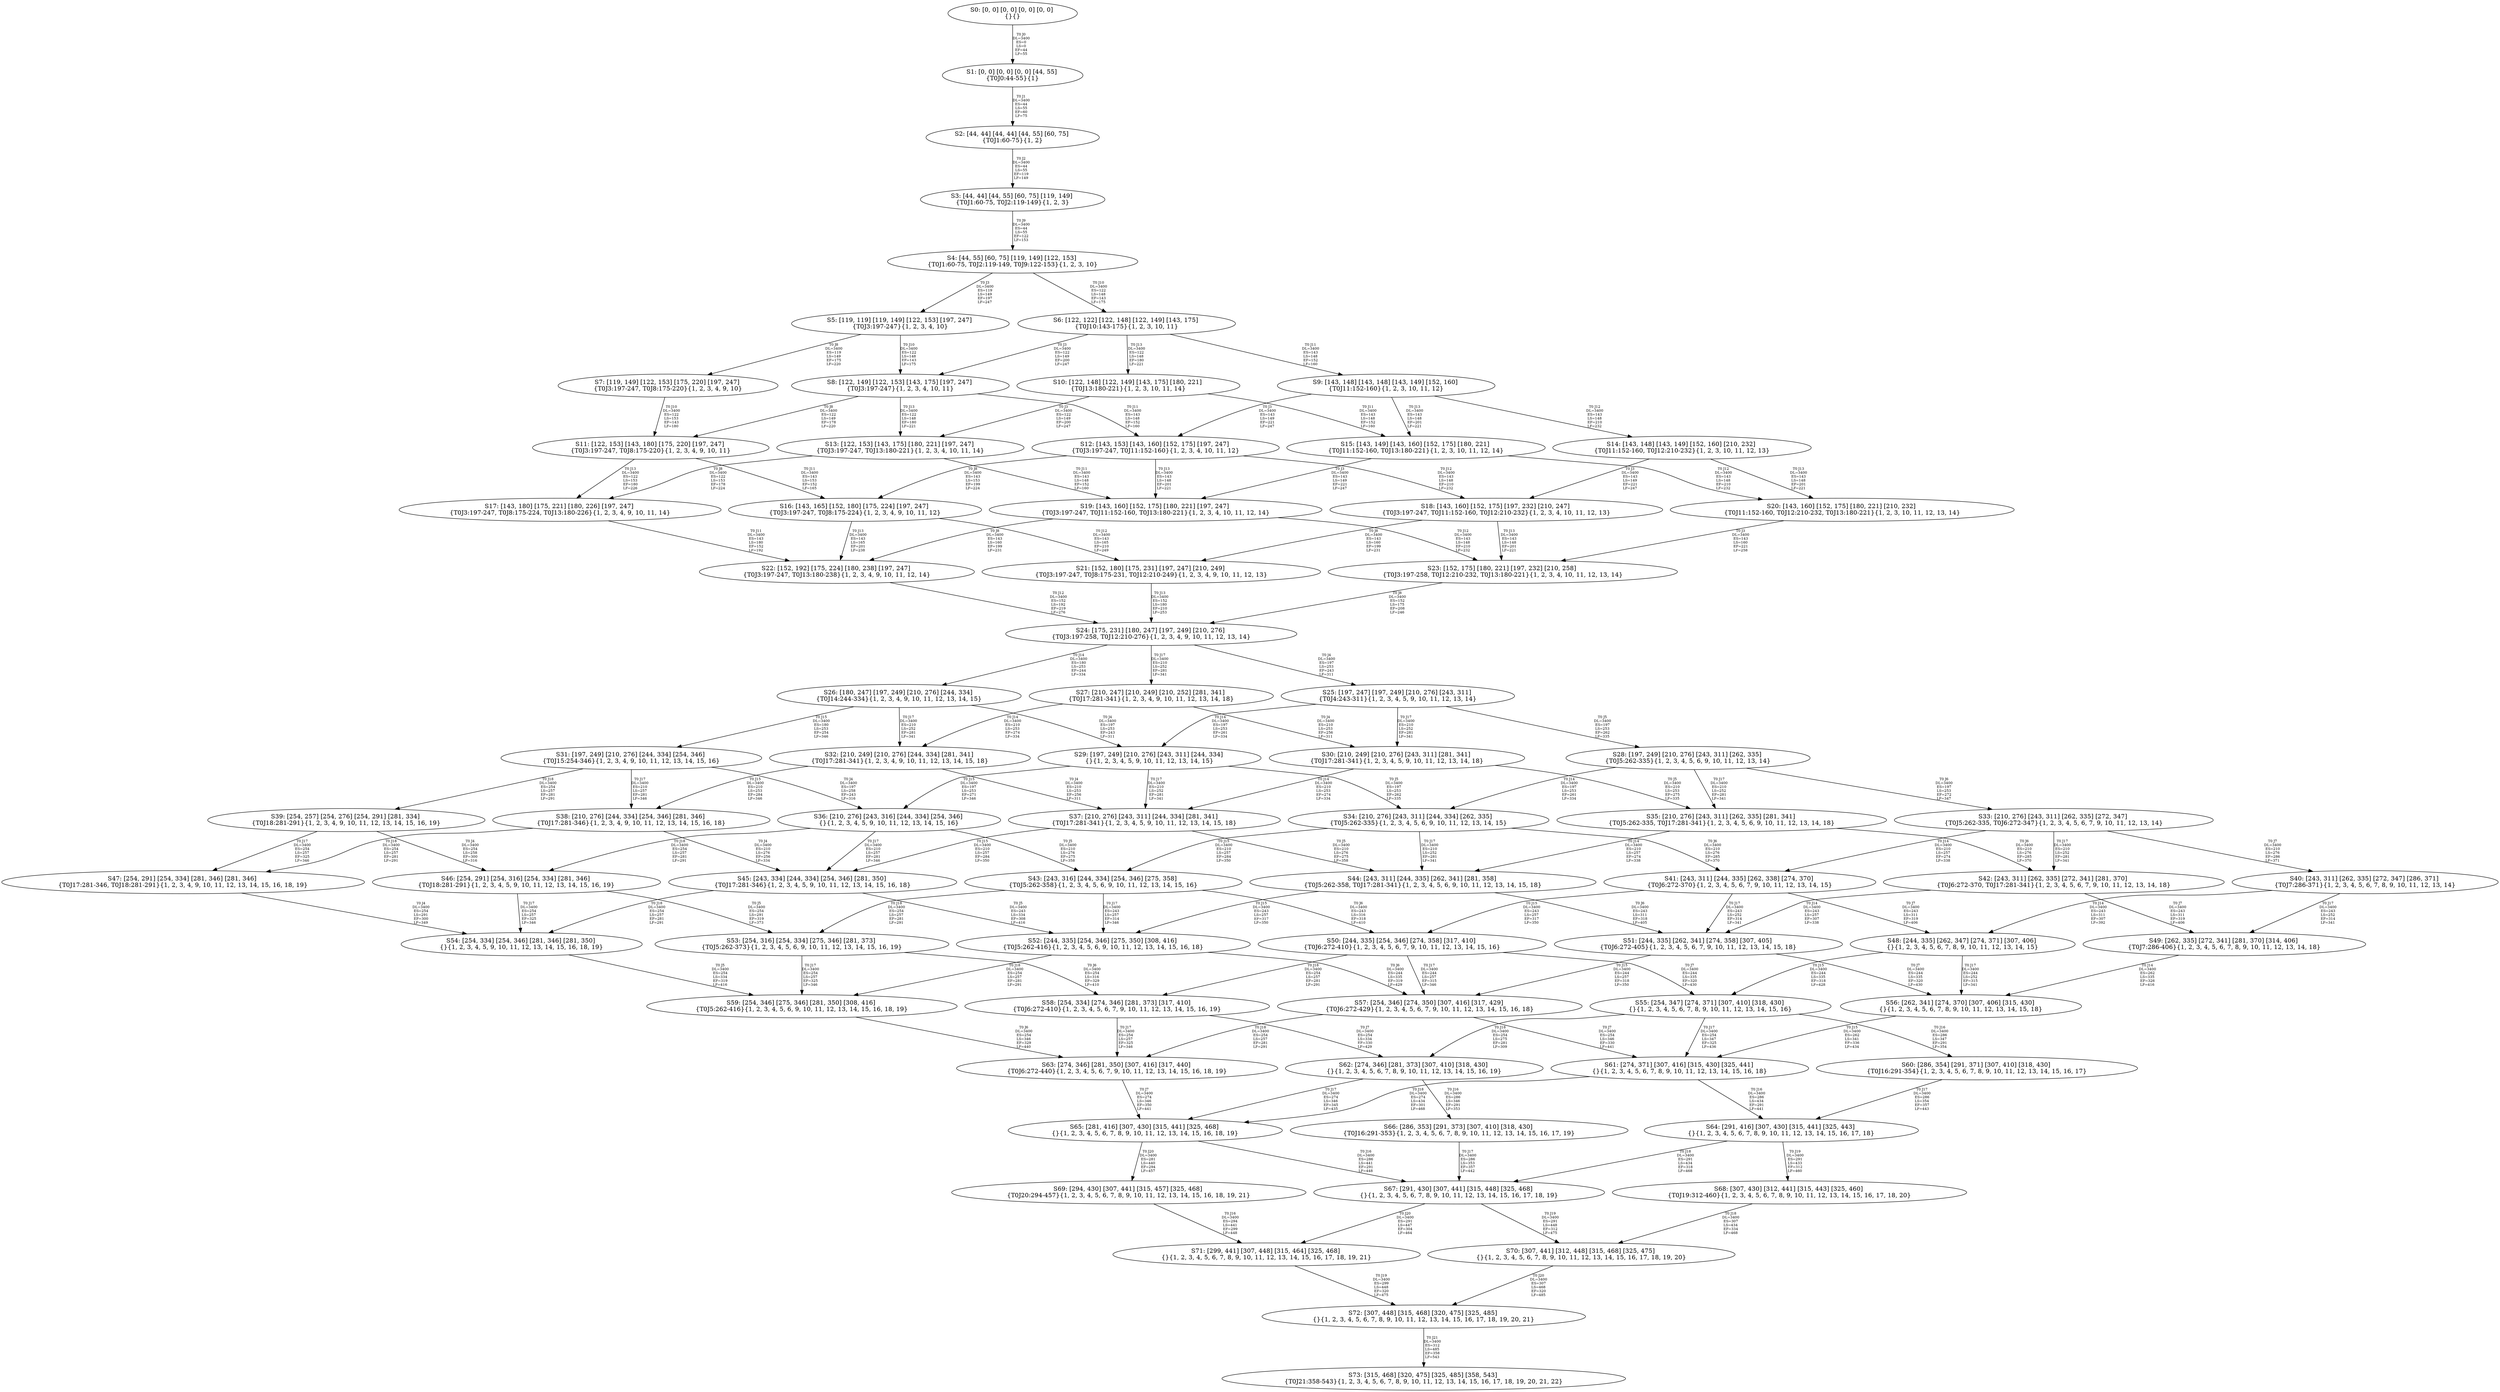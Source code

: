 digraph {
	S0[label="S0: [0, 0] [0, 0] [0, 0] [0, 0] \n{}{}"];
	S1[label="S1: [0, 0] [0, 0] [0, 0] [44, 55] \n{T0J0:44-55}{1}"];
	S2[label="S2: [44, 44] [44, 44] [44, 55] [60, 75] \n{T0J1:60-75}{1, 2}"];
	S3[label="S3: [44, 44] [44, 55] [60, 75] [119, 149] \n{T0J1:60-75, T0J2:119-149}{1, 2, 3}"];
	S4[label="S4: [44, 55] [60, 75] [119, 149] [122, 153] \n{T0J1:60-75, T0J2:119-149, T0J9:122-153}{1, 2, 3, 10}"];
	S5[label="S5: [119, 119] [119, 149] [122, 153] [197, 247] \n{T0J3:197-247}{1, 2, 3, 4, 10}"];
	S6[label="S6: [122, 122] [122, 148] [122, 149] [143, 175] \n{T0J10:143-175}{1, 2, 3, 10, 11}"];
	S7[label="S7: [119, 149] [122, 153] [175, 220] [197, 247] \n{T0J3:197-247, T0J8:175-220}{1, 2, 3, 4, 9, 10}"];
	S8[label="S8: [122, 149] [122, 153] [143, 175] [197, 247] \n{T0J3:197-247}{1, 2, 3, 4, 10, 11}"];
	S9[label="S9: [143, 148] [143, 148] [143, 149] [152, 160] \n{T0J11:152-160}{1, 2, 3, 10, 11, 12}"];
	S10[label="S10: [122, 148] [122, 149] [143, 175] [180, 221] \n{T0J13:180-221}{1, 2, 3, 10, 11, 14}"];
	S11[label="S11: [122, 153] [143, 180] [175, 220] [197, 247] \n{T0J3:197-247, T0J8:175-220}{1, 2, 3, 4, 9, 10, 11}"];
	S12[label="S12: [143, 153] [143, 160] [152, 175] [197, 247] \n{T0J3:197-247, T0J11:152-160}{1, 2, 3, 4, 10, 11, 12}"];
	S13[label="S13: [122, 153] [143, 175] [180, 221] [197, 247] \n{T0J3:197-247, T0J13:180-221}{1, 2, 3, 4, 10, 11, 14}"];
	S14[label="S14: [143, 148] [143, 149] [152, 160] [210, 232] \n{T0J11:152-160, T0J12:210-232}{1, 2, 3, 10, 11, 12, 13}"];
	S15[label="S15: [143, 149] [143, 160] [152, 175] [180, 221] \n{T0J11:152-160, T0J13:180-221}{1, 2, 3, 10, 11, 12, 14}"];
	S16[label="S16: [143, 165] [152, 180] [175, 224] [197, 247] \n{T0J3:197-247, T0J8:175-224}{1, 2, 3, 4, 9, 10, 11, 12}"];
	S17[label="S17: [143, 180] [175, 221] [180, 226] [197, 247] \n{T0J3:197-247, T0J8:175-224, T0J13:180-226}{1, 2, 3, 4, 9, 10, 11, 14}"];
	S18[label="S18: [143, 160] [152, 175] [197, 232] [210, 247] \n{T0J3:197-247, T0J11:152-160, T0J12:210-232}{1, 2, 3, 4, 10, 11, 12, 13}"];
	S19[label="S19: [143, 160] [152, 175] [180, 221] [197, 247] \n{T0J3:197-247, T0J11:152-160, T0J13:180-221}{1, 2, 3, 4, 10, 11, 12, 14}"];
	S20[label="S20: [143, 160] [152, 175] [180, 221] [210, 232] \n{T0J11:152-160, T0J12:210-232, T0J13:180-221}{1, 2, 3, 10, 11, 12, 13, 14}"];
	S21[label="S21: [152, 180] [175, 231] [197, 247] [210, 249] \n{T0J3:197-247, T0J8:175-231, T0J12:210-249}{1, 2, 3, 4, 9, 10, 11, 12, 13}"];
	S22[label="S22: [152, 192] [175, 224] [180, 238] [197, 247] \n{T0J3:197-247, T0J13:180-238}{1, 2, 3, 4, 9, 10, 11, 12, 14}"];
	S23[label="S23: [152, 175] [180, 221] [197, 232] [210, 258] \n{T0J3:197-258, T0J12:210-232, T0J13:180-221}{1, 2, 3, 4, 10, 11, 12, 13, 14}"];
	S24[label="S24: [175, 231] [180, 247] [197, 249] [210, 276] \n{T0J3:197-258, T0J12:210-276}{1, 2, 3, 4, 9, 10, 11, 12, 13, 14}"];
	S25[label="S25: [197, 247] [197, 249] [210, 276] [243, 311] \n{T0J4:243-311}{1, 2, 3, 4, 5, 9, 10, 11, 12, 13, 14}"];
	S26[label="S26: [180, 247] [197, 249] [210, 276] [244, 334] \n{T0J14:244-334}{1, 2, 3, 4, 9, 10, 11, 12, 13, 14, 15}"];
	S27[label="S27: [210, 247] [210, 249] [210, 252] [281, 341] \n{T0J17:281-341}{1, 2, 3, 4, 9, 10, 11, 12, 13, 14, 18}"];
	S28[label="S28: [197, 249] [210, 276] [243, 311] [262, 335] \n{T0J5:262-335}{1, 2, 3, 4, 5, 6, 9, 10, 11, 12, 13, 14}"];
	S29[label="S29: [197, 249] [210, 276] [243, 311] [244, 334] \n{}{1, 2, 3, 4, 5, 9, 10, 11, 12, 13, 14, 15}"];
	S30[label="S30: [210, 249] [210, 276] [243, 311] [281, 341] \n{T0J17:281-341}{1, 2, 3, 4, 5, 9, 10, 11, 12, 13, 14, 18}"];
	S31[label="S31: [197, 249] [210, 276] [244, 334] [254, 346] \n{T0J15:254-346}{1, 2, 3, 4, 9, 10, 11, 12, 13, 14, 15, 16}"];
	S32[label="S32: [210, 249] [210, 276] [244, 334] [281, 341] \n{T0J17:281-341}{1, 2, 3, 4, 9, 10, 11, 12, 13, 14, 15, 18}"];
	S33[label="S33: [210, 276] [243, 311] [262, 335] [272, 347] \n{T0J5:262-335, T0J6:272-347}{1, 2, 3, 4, 5, 6, 7, 9, 10, 11, 12, 13, 14}"];
	S34[label="S34: [210, 276] [243, 311] [244, 334] [262, 335] \n{T0J5:262-335}{1, 2, 3, 4, 5, 6, 9, 10, 11, 12, 13, 14, 15}"];
	S35[label="S35: [210, 276] [243, 311] [262, 335] [281, 341] \n{T0J5:262-335, T0J17:281-341}{1, 2, 3, 4, 5, 6, 9, 10, 11, 12, 13, 14, 18}"];
	S36[label="S36: [210, 276] [243, 316] [244, 334] [254, 346] \n{}{1, 2, 3, 4, 5, 9, 10, 11, 12, 13, 14, 15, 16}"];
	S37[label="S37: [210, 276] [243, 311] [244, 334] [281, 341] \n{T0J17:281-341}{1, 2, 3, 4, 5, 9, 10, 11, 12, 13, 14, 15, 18}"];
	S38[label="S38: [210, 276] [244, 334] [254, 346] [281, 346] \n{T0J17:281-346}{1, 2, 3, 4, 9, 10, 11, 12, 13, 14, 15, 16, 18}"];
	S39[label="S39: [254, 257] [254, 276] [254, 291] [281, 334] \n{T0J18:281-291}{1, 2, 3, 4, 9, 10, 11, 12, 13, 14, 15, 16, 19}"];
	S40[label="S40: [243, 311] [262, 335] [272, 347] [286, 371] \n{T0J7:286-371}{1, 2, 3, 4, 5, 6, 7, 8, 9, 10, 11, 12, 13, 14}"];
	S41[label="S41: [243, 311] [244, 335] [262, 338] [274, 370] \n{T0J6:272-370}{1, 2, 3, 4, 5, 6, 7, 9, 10, 11, 12, 13, 14, 15}"];
	S42[label="S42: [243, 311] [262, 335] [272, 341] [281, 370] \n{T0J6:272-370, T0J17:281-341}{1, 2, 3, 4, 5, 6, 7, 9, 10, 11, 12, 13, 14, 18}"];
	S43[label="S43: [243, 316] [244, 334] [254, 346] [275, 358] \n{T0J5:262-358}{1, 2, 3, 4, 5, 6, 9, 10, 11, 12, 13, 14, 15, 16}"];
	S44[label="S44: [243, 311] [244, 335] [262, 341] [281, 358] \n{T0J5:262-358, T0J17:281-341}{1, 2, 3, 4, 5, 6, 9, 10, 11, 12, 13, 14, 15, 18}"];
	S45[label="S45: [243, 334] [244, 334] [254, 346] [281, 350] \n{T0J17:281-346}{1, 2, 3, 4, 5, 9, 10, 11, 12, 13, 14, 15, 16, 18}"];
	S46[label="S46: [254, 291] [254, 316] [254, 334] [281, 346] \n{T0J18:281-291}{1, 2, 3, 4, 5, 9, 10, 11, 12, 13, 14, 15, 16, 19}"];
	S47[label="S47: [254, 291] [254, 334] [281, 346] [281, 346] \n{T0J17:281-346, T0J18:281-291}{1, 2, 3, 4, 9, 10, 11, 12, 13, 14, 15, 16, 18, 19}"];
	S48[label="S48: [244, 335] [262, 347] [274, 371] [307, 406] \n{}{1, 2, 3, 4, 5, 6, 7, 8, 9, 10, 11, 12, 13, 14, 15}"];
	S49[label="S49: [262, 335] [272, 341] [281, 370] [314, 406] \n{T0J7:286-406}{1, 2, 3, 4, 5, 6, 7, 8, 9, 10, 11, 12, 13, 14, 18}"];
	S50[label="S50: [244, 335] [254, 346] [274, 358] [317, 410] \n{T0J6:272-410}{1, 2, 3, 4, 5, 6, 7, 9, 10, 11, 12, 13, 14, 15, 16}"];
	S51[label="S51: [244, 335] [262, 341] [274, 358] [307, 405] \n{T0J6:272-405}{1, 2, 3, 4, 5, 6, 7, 9, 10, 11, 12, 13, 14, 15, 18}"];
	S52[label="S52: [244, 335] [254, 346] [275, 350] [308, 416] \n{T0J5:262-416}{1, 2, 3, 4, 5, 6, 9, 10, 11, 12, 13, 14, 15, 16, 18}"];
	S53[label="S53: [254, 316] [254, 334] [275, 346] [281, 373] \n{T0J5:262-373}{1, 2, 3, 4, 5, 6, 9, 10, 11, 12, 13, 14, 15, 16, 19}"];
	S54[label="S54: [254, 334] [254, 346] [281, 346] [281, 350] \n{}{1, 2, 3, 4, 5, 9, 10, 11, 12, 13, 14, 15, 16, 18, 19}"];
	S55[label="S55: [254, 347] [274, 371] [307, 410] [318, 430] \n{}{1, 2, 3, 4, 5, 6, 7, 8, 9, 10, 11, 12, 13, 14, 15, 16}"];
	S56[label="S56: [262, 341] [274, 370] [307, 406] [315, 430] \n{}{1, 2, 3, 4, 5, 6, 7, 8, 9, 10, 11, 12, 13, 14, 15, 18}"];
	S57[label="S57: [254, 346] [274, 350] [307, 416] [317, 429] \n{T0J6:272-429}{1, 2, 3, 4, 5, 6, 7, 9, 10, 11, 12, 13, 14, 15, 16, 18}"];
	S58[label="S58: [254, 334] [274, 346] [281, 373] [317, 410] \n{T0J6:272-410}{1, 2, 3, 4, 5, 6, 7, 9, 10, 11, 12, 13, 14, 15, 16, 19}"];
	S59[label="S59: [254, 346] [275, 346] [281, 350] [308, 416] \n{T0J5:262-416}{1, 2, 3, 4, 5, 6, 9, 10, 11, 12, 13, 14, 15, 16, 18, 19}"];
	S60[label="S60: [286, 354] [291, 371] [307, 410] [318, 430] \n{T0J16:291-354}{1, 2, 3, 4, 5, 6, 7, 8, 9, 10, 11, 12, 13, 14, 15, 16, 17}"];
	S61[label="S61: [274, 371] [307, 416] [315, 430] [325, 441] \n{}{1, 2, 3, 4, 5, 6, 7, 8, 9, 10, 11, 12, 13, 14, 15, 16, 18}"];
	S62[label="S62: [274, 346] [281, 373] [307, 410] [318, 430] \n{}{1, 2, 3, 4, 5, 6, 7, 8, 9, 10, 11, 12, 13, 14, 15, 16, 19}"];
	S63[label="S63: [274, 346] [281, 350] [307, 416] [317, 440] \n{T0J6:272-440}{1, 2, 3, 4, 5, 6, 7, 9, 10, 11, 12, 13, 14, 15, 16, 18, 19}"];
	S64[label="S64: [291, 416] [307, 430] [315, 441] [325, 443] \n{}{1, 2, 3, 4, 5, 6, 7, 8, 9, 10, 11, 12, 13, 14, 15, 16, 17, 18}"];
	S65[label="S65: [281, 416] [307, 430] [315, 441] [325, 468] \n{}{1, 2, 3, 4, 5, 6, 7, 8, 9, 10, 11, 12, 13, 14, 15, 16, 18, 19}"];
	S66[label="S66: [286, 353] [291, 373] [307, 410] [318, 430] \n{T0J16:291-353}{1, 2, 3, 4, 5, 6, 7, 8, 9, 10, 11, 12, 13, 14, 15, 16, 17, 19}"];
	S67[label="S67: [291, 430] [307, 441] [315, 448] [325, 468] \n{}{1, 2, 3, 4, 5, 6, 7, 8, 9, 10, 11, 12, 13, 14, 15, 16, 17, 18, 19}"];
	S68[label="S68: [307, 430] [312, 441] [315, 443] [325, 460] \n{T0J19:312-460}{1, 2, 3, 4, 5, 6, 7, 8, 9, 10, 11, 12, 13, 14, 15, 16, 17, 18, 20}"];
	S69[label="S69: [294, 430] [307, 441] [315, 457] [325, 468] \n{T0J20:294-457}{1, 2, 3, 4, 5, 6, 7, 8, 9, 10, 11, 12, 13, 14, 15, 16, 18, 19, 21}"];
	S70[label="S70: [307, 441] [312, 448] [315, 468] [325, 475] \n{}{1, 2, 3, 4, 5, 6, 7, 8, 9, 10, 11, 12, 13, 14, 15, 16, 17, 18, 19, 20}"];
	S71[label="S71: [299, 441] [307, 448] [315, 464] [325, 468] \n{}{1, 2, 3, 4, 5, 6, 7, 8, 9, 10, 11, 12, 13, 14, 15, 16, 17, 18, 19, 21}"];
	S72[label="S72: [307, 448] [315, 468] [320, 475] [325, 485] \n{}{1, 2, 3, 4, 5, 6, 7, 8, 9, 10, 11, 12, 13, 14, 15, 16, 17, 18, 19, 20, 21}"];
	S73[label="S73: [315, 468] [320, 475] [325, 485] [358, 543] \n{T0J21:358-543}{1, 2, 3, 4, 5, 6, 7, 8, 9, 10, 11, 12, 13, 14, 15, 16, 17, 18, 19, 20, 21, 22}"];
	S0 -> S1[label="T0 J0\nDL=3400\nES=0\nLS=0\nEF=44\nLF=55",fontsize=8];
	S1 -> S2[label="T0 J1\nDL=3400\nES=44\nLS=55\nEF=60\nLF=75",fontsize=8];
	S2 -> S3[label="T0 J2\nDL=3400\nES=44\nLS=55\nEF=119\nLF=149",fontsize=8];
	S3 -> S4[label="T0 J9\nDL=3400\nES=44\nLS=55\nEF=122\nLF=153",fontsize=8];
	S4 -> S5[label="T0 J3\nDL=3400\nES=119\nLS=149\nEF=197\nLF=247",fontsize=8];
	S4 -> S6[label="T0 J10\nDL=3400\nES=122\nLS=148\nEF=143\nLF=175",fontsize=8];
	S5 -> S7[label="T0 J8\nDL=3400\nES=119\nLS=149\nEF=175\nLF=220",fontsize=8];
	S5 -> S8[label="T0 J10\nDL=3400\nES=122\nLS=148\nEF=143\nLF=175",fontsize=8];
	S6 -> S8[label="T0 J3\nDL=3400\nES=122\nLS=149\nEF=200\nLF=247",fontsize=8];
	S6 -> S9[label="T0 J11\nDL=3400\nES=143\nLS=148\nEF=152\nLF=160",fontsize=8];
	S6 -> S10[label="T0 J13\nDL=3400\nES=122\nLS=148\nEF=180\nLF=221",fontsize=8];
	S7 -> S11[label="T0 J10\nDL=3400\nES=122\nLS=153\nEF=143\nLF=180",fontsize=8];
	S8 -> S11[label="T0 J8\nDL=3400\nES=122\nLS=149\nEF=178\nLF=220",fontsize=8];
	S8 -> S12[label="T0 J11\nDL=3400\nES=143\nLS=148\nEF=152\nLF=160",fontsize=8];
	S8 -> S13[label="T0 J13\nDL=3400\nES=122\nLS=148\nEF=180\nLF=221",fontsize=8];
	S9 -> S12[label="T0 J3\nDL=3400\nES=143\nLS=149\nEF=221\nLF=247",fontsize=8];
	S9 -> S14[label="T0 J12\nDL=3400\nES=143\nLS=148\nEF=210\nLF=232",fontsize=8];
	S9 -> S15[label="T0 J13\nDL=3400\nES=143\nLS=148\nEF=201\nLF=221",fontsize=8];
	S10 -> S13[label="T0 J3\nDL=3400\nES=122\nLS=149\nEF=200\nLF=247",fontsize=8];
	S10 -> S15[label="T0 J11\nDL=3400\nES=143\nLS=148\nEF=152\nLF=160",fontsize=8];
	S11 -> S16[label="T0 J11\nDL=3400\nES=143\nLS=153\nEF=152\nLF=165",fontsize=8];
	S11 -> S17[label="T0 J13\nDL=3400\nES=122\nLS=153\nEF=180\nLF=226",fontsize=8];
	S12 -> S16[label="T0 J8\nDL=3400\nES=143\nLS=153\nEF=199\nLF=224",fontsize=8];
	S12 -> S18[label="T0 J12\nDL=3400\nES=143\nLS=148\nEF=210\nLF=232",fontsize=8];
	S12 -> S19[label="T0 J13\nDL=3400\nES=143\nLS=148\nEF=201\nLF=221",fontsize=8];
	S13 -> S17[label="T0 J8\nDL=3400\nES=122\nLS=153\nEF=178\nLF=224",fontsize=8];
	S13 -> S19[label="T0 J11\nDL=3400\nES=143\nLS=148\nEF=152\nLF=160",fontsize=8];
	S14 -> S18[label="T0 J3\nDL=3400\nES=143\nLS=149\nEF=221\nLF=247",fontsize=8];
	S14 -> S20[label="T0 J13\nDL=3400\nES=143\nLS=148\nEF=201\nLF=221",fontsize=8];
	S15 -> S19[label="T0 J3\nDL=3400\nES=143\nLS=149\nEF=221\nLF=247",fontsize=8];
	S15 -> S20[label="T0 J12\nDL=3400\nES=143\nLS=148\nEF=210\nLF=232",fontsize=8];
	S16 -> S21[label="T0 J12\nDL=3400\nES=143\nLS=165\nEF=210\nLF=249",fontsize=8];
	S16 -> S22[label="T0 J13\nDL=3400\nES=143\nLS=165\nEF=201\nLF=238",fontsize=8];
	S17 -> S22[label="T0 J11\nDL=3400\nES=143\nLS=180\nEF=152\nLF=192",fontsize=8];
	S18 -> S21[label="T0 J8\nDL=3400\nES=143\nLS=160\nEF=199\nLF=231",fontsize=8];
	S18 -> S23[label="T0 J13\nDL=3400\nES=143\nLS=148\nEF=201\nLF=221",fontsize=8];
	S19 -> S22[label="T0 J8\nDL=3400\nES=143\nLS=160\nEF=199\nLF=231",fontsize=8];
	S19 -> S23[label="T0 J12\nDL=3400\nES=143\nLS=148\nEF=210\nLF=232",fontsize=8];
	S20 -> S23[label="T0 J3\nDL=3400\nES=143\nLS=160\nEF=221\nLF=258",fontsize=8];
	S21 -> S24[label="T0 J13\nDL=3400\nES=152\nLS=180\nEF=210\nLF=253",fontsize=8];
	S22 -> S24[label="T0 J12\nDL=3400\nES=152\nLS=192\nEF=219\nLF=276",fontsize=8];
	S23 -> S24[label="T0 J8\nDL=3400\nES=152\nLS=175\nEF=208\nLF=246",fontsize=8];
	S24 -> S25[label="T0 J4\nDL=3400\nES=197\nLS=253\nEF=243\nLF=311",fontsize=8];
	S24 -> S26[label="T0 J14\nDL=3400\nES=180\nLS=253\nEF=244\nLF=334",fontsize=8];
	S24 -> S27[label="T0 J17\nDL=3400\nES=210\nLS=252\nEF=281\nLF=341",fontsize=8];
	S25 -> S28[label="T0 J5\nDL=3400\nES=197\nLS=253\nEF=262\nLF=335",fontsize=8];
	S25 -> S29[label="T0 J14\nDL=3400\nES=197\nLS=253\nEF=261\nLF=334",fontsize=8];
	S25 -> S30[label="T0 J17\nDL=3400\nES=210\nLS=252\nEF=281\nLF=341",fontsize=8];
	S26 -> S29[label="T0 J4\nDL=3400\nES=197\nLS=253\nEF=243\nLF=311",fontsize=8];
	S26 -> S31[label="T0 J15\nDL=3400\nES=180\nLS=253\nEF=254\nLF=346",fontsize=8];
	S26 -> S32[label="T0 J17\nDL=3400\nES=210\nLS=252\nEF=281\nLF=341",fontsize=8];
	S27 -> S30[label="T0 J4\nDL=3400\nES=210\nLS=253\nEF=256\nLF=311",fontsize=8];
	S27 -> S32[label="T0 J14\nDL=3400\nES=210\nLS=253\nEF=274\nLF=334",fontsize=8];
	S28 -> S33[label="T0 J6\nDL=3400\nES=197\nLS=253\nEF=272\nLF=347",fontsize=8];
	S28 -> S34[label="T0 J14\nDL=3400\nES=197\nLS=253\nEF=261\nLF=334",fontsize=8];
	S28 -> S35[label="T0 J17\nDL=3400\nES=210\nLS=252\nEF=281\nLF=341",fontsize=8];
	S29 -> S34[label="T0 J5\nDL=3400\nES=197\nLS=253\nEF=262\nLF=335",fontsize=8];
	S29 -> S36[label="T0 J15\nDL=3400\nES=197\nLS=253\nEF=271\nLF=346",fontsize=8];
	S29 -> S37[label="T0 J17\nDL=3400\nES=210\nLS=252\nEF=281\nLF=341",fontsize=8];
	S30 -> S35[label="T0 J5\nDL=3400\nES=210\nLS=253\nEF=275\nLF=335",fontsize=8];
	S30 -> S37[label="T0 J14\nDL=3400\nES=210\nLS=253\nEF=274\nLF=334",fontsize=8];
	S31 -> S36[label="T0 J4\nDL=3400\nES=197\nLS=258\nEF=243\nLF=316",fontsize=8];
	S31 -> S38[label="T0 J17\nDL=3400\nES=210\nLS=257\nEF=281\nLF=346",fontsize=8];
	S31 -> S39[label="T0 J18\nDL=3400\nES=254\nLS=257\nEF=281\nLF=291",fontsize=8];
	S32 -> S37[label="T0 J4\nDL=3400\nES=210\nLS=253\nEF=256\nLF=311",fontsize=8];
	S32 -> S38[label="T0 J15\nDL=3400\nES=210\nLS=253\nEF=284\nLF=346",fontsize=8];
	S33 -> S40[label="T0 J7\nDL=3400\nES=210\nLS=276\nEF=286\nLF=371",fontsize=8];
	S33 -> S41[label="T0 J14\nDL=3400\nES=210\nLS=257\nEF=274\nLF=338",fontsize=8];
	S33 -> S42[label="T0 J17\nDL=3400\nES=210\nLS=252\nEF=281\nLF=341",fontsize=8];
	S34 -> S41[label="T0 J6\nDL=3400\nES=210\nLS=276\nEF=285\nLF=370",fontsize=8];
	S34 -> S43[label="T0 J15\nDL=3400\nES=210\nLS=257\nEF=284\nLF=350",fontsize=8];
	S34 -> S44[label="T0 J17\nDL=3400\nES=210\nLS=252\nEF=281\nLF=341",fontsize=8];
	S35 -> S42[label="T0 J6\nDL=3400\nES=210\nLS=276\nEF=285\nLF=370",fontsize=8];
	S35 -> S44[label="T0 J14\nDL=3400\nES=210\nLS=257\nEF=274\nLF=338",fontsize=8];
	S36 -> S43[label="T0 J5\nDL=3400\nES=210\nLS=276\nEF=275\nLF=358",fontsize=8];
	S36 -> S45[label="T0 J17\nDL=3400\nES=210\nLS=257\nEF=281\nLF=346",fontsize=8];
	S36 -> S46[label="T0 J18\nDL=3400\nES=254\nLS=257\nEF=281\nLF=291",fontsize=8];
	S37 -> S44[label="T0 J5\nDL=3400\nES=210\nLS=276\nEF=275\nLF=358",fontsize=8];
	S37 -> S45[label="T0 J15\nDL=3400\nES=210\nLS=257\nEF=284\nLF=350",fontsize=8];
	S38 -> S45[label="T0 J4\nDL=3400\nES=210\nLS=276\nEF=256\nLF=334",fontsize=8];
	S38 -> S47[label="T0 J18\nDL=3400\nES=254\nLS=257\nEF=281\nLF=291",fontsize=8];
	S39 -> S46[label="T0 J4\nDL=3400\nES=254\nLS=258\nEF=300\nLF=316",fontsize=8];
	S39 -> S47[label="T0 J17\nDL=3400\nES=254\nLS=257\nEF=325\nLF=346",fontsize=8];
	S40 -> S48[label="T0 J14\nDL=3400\nES=243\nLS=311\nEF=307\nLF=392",fontsize=8];
	S40 -> S49[label="T0 J17\nDL=3400\nES=243\nLS=252\nEF=314\nLF=341",fontsize=8];
	S41 -> S48[label="T0 J7\nDL=3400\nES=243\nLS=311\nEF=319\nLF=406",fontsize=8];
	S41 -> S50[label="T0 J15\nDL=3400\nES=243\nLS=257\nEF=317\nLF=350",fontsize=8];
	S41 -> S51[label="T0 J17\nDL=3400\nES=243\nLS=252\nEF=314\nLF=341",fontsize=8];
	S42 -> S49[label="T0 J7\nDL=3400\nES=243\nLS=311\nEF=319\nLF=406",fontsize=8];
	S42 -> S51[label="T0 J14\nDL=3400\nES=243\nLS=257\nEF=307\nLF=338",fontsize=8];
	S43 -> S50[label="T0 J6\nDL=3400\nES=243\nLS=316\nEF=318\nLF=410",fontsize=8];
	S43 -> S52[label="T0 J17\nDL=3400\nES=243\nLS=257\nEF=314\nLF=346",fontsize=8];
	S43 -> S53[label="T0 J18\nDL=3400\nES=254\nLS=257\nEF=281\nLF=291",fontsize=8];
	S44 -> S51[label="T0 J6\nDL=3400\nES=243\nLS=311\nEF=318\nLF=405",fontsize=8];
	S44 -> S52[label="T0 J15\nDL=3400\nES=243\nLS=257\nEF=317\nLF=350",fontsize=8];
	S45 -> S52[label="T0 J5\nDL=3400\nES=243\nLS=334\nEF=308\nLF=416",fontsize=8];
	S45 -> S54[label="T0 J18\nDL=3400\nES=254\nLS=257\nEF=281\nLF=291",fontsize=8];
	S46 -> S53[label="T0 J5\nDL=3400\nES=254\nLS=291\nEF=319\nLF=373",fontsize=8];
	S46 -> S54[label="T0 J17\nDL=3400\nES=254\nLS=257\nEF=325\nLF=346",fontsize=8];
	S47 -> S54[label="T0 J4\nDL=3400\nES=254\nLS=291\nEF=300\nLF=349",fontsize=8];
	S48 -> S55[label="T0 J15\nDL=3400\nES=244\nLS=335\nEF=318\nLF=428",fontsize=8];
	S48 -> S56[label="T0 J17\nDL=3400\nES=244\nLS=252\nEF=315\nLF=341",fontsize=8];
	S49 -> S56[label="T0 J14\nDL=3400\nES=262\nLS=335\nEF=326\nLF=416",fontsize=8];
	S50 -> S55[label="T0 J7\nDL=3400\nES=244\nLS=335\nEF=320\nLF=430",fontsize=8];
	S50 -> S57[label="T0 J17\nDL=3400\nES=244\nLS=257\nEF=315\nLF=346",fontsize=8];
	S50 -> S58[label="T0 J18\nDL=3400\nES=254\nLS=257\nEF=281\nLF=291",fontsize=8];
	S51 -> S56[label="T0 J7\nDL=3400\nES=244\nLS=335\nEF=320\nLF=430",fontsize=8];
	S51 -> S57[label="T0 J15\nDL=3400\nES=244\nLS=257\nEF=318\nLF=350",fontsize=8];
	S52 -> S57[label="T0 J6\nDL=3400\nES=244\nLS=335\nEF=319\nLF=429",fontsize=8];
	S52 -> S59[label="T0 J18\nDL=3400\nES=254\nLS=257\nEF=281\nLF=291",fontsize=8];
	S53 -> S58[label="T0 J6\nDL=3400\nES=254\nLS=316\nEF=329\nLF=410",fontsize=8];
	S53 -> S59[label="T0 J17\nDL=3400\nES=254\nLS=257\nEF=325\nLF=346",fontsize=8];
	S54 -> S59[label="T0 J5\nDL=3400\nES=254\nLS=334\nEF=319\nLF=416",fontsize=8];
	S55 -> S60[label="T0 J16\nDL=3400\nES=286\nLS=347\nEF=291\nLF=354",fontsize=8];
	S55 -> S61[label="T0 J17\nDL=3400\nES=254\nLS=347\nEF=325\nLF=436",fontsize=8];
	S55 -> S62[label="T0 J18\nDL=3400\nES=254\nLS=275\nEF=281\nLF=309",fontsize=8];
	S56 -> S61[label="T0 J15\nDL=3400\nES=262\nLS=341\nEF=336\nLF=434",fontsize=8];
	S57 -> S61[label="T0 J7\nDL=3400\nES=254\nLS=346\nEF=330\nLF=441",fontsize=8];
	S57 -> S63[label="T0 J18\nDL=3400\nES=254\nLS=257\nEF=281\nLF=291",fontsize=8];
	S58 -> S62[label="T0 J7\nDL=3400\nES=254\nLS=334\nEF=330\nLF=429",fontsize=8];
	S58 -> S63[label="T0 J17\nDL=3400\nES=254\nLS=257\nEF=325\nLF=346",fontsize=8];
	S59 -> S63[label="T0 J6\nDL=3400\nES=254\nLS=346\nEF=329\nLF=440",fontsize=8];
	S60 -> S64[label="T0 J17\nDL=3400\nES=286\nLS=354\nEF=357\nLF=443",fontsize=8];
	S61 -> S64[label="T0 J16\nDL=3400\nES=286\nLS=434\nEF=291\nLF=441",fontsize=8];
	S61 -> S65[label="T0 J18\nDL=3400\nES=274\nLS=434\nEF=301\nLF=468",fontsize=8];
	S62 -> S66[label="T0 J16\nDL=3400\nES=286\nLS=346\nEF=291\nLF=353",fontsize=8];
	S62 -> S65[label="T0 J17\nDL=3400\nES=274\nLS=346\nEF=345\nLF=435",fontsize=8];
	S63 -> S65[label="T0 J7\nDL=3400\nES=274\nLS=346\nEF=350\nLF=441",fontsize=8];
	S64 -> S67[label="T0 J18\nDL=3400\nES=291\nLS=434\nEF=318\nLF=468",fontsize=8];
	S64 -> S68[label="T0 J19\nDL=3400\nES=291\nLS=433\nEF=312\nLF=460",fontsize=8];
	S65 -> S67[label="T0 J16\nDL=3400\nES=286\nLS=441\nEF=291\nLF=448",fontsize=8];
	S65 -> S69[label="T0 J20\nDL=3400\nES=281\nLS=440\nEF=294\nLF=457",fontsize=8];
	S66 -> S67[label="T0 J17\nDL=3400\nES=286\nLS=353\nEF=357\nLF=442",fontsize=8];
	S67 -> S70[label="T0 J19\nDL=3400\nES=291\nLS=448\nEF=312\nLF=475",fontsize=8];
	S67 -> S71[label="T0 J20\nDL=3400\nES=291\nLS=447\nEF=304\nLF=464",fontsize=8];
	S68 -> S70[label="T0 J18\nDL=3400\nES=307\nLS=434\nEF=334\nLF=468",fontsize=8];
	S69 -> S71[label="T0 J16\nDL=3400\nES=294\nLS=441\nEF=299\nLF=448",fontsize=8];
	S70 -> S72[label="T0 J20\nDL=3400\nES=307\nLS=468\nEF=320\nLF=485",fontsize=8];
	S71 -> S72[label="T0 J19\nDL=3400\nES=299\nLS=448\nEF=320\nLF=475",fontsize=8];
	S72 -> S73[label="T0 J21\nDL=3400\nES=312\nLS=485\nEF=358\nLF=543",fontsize=8];
}
